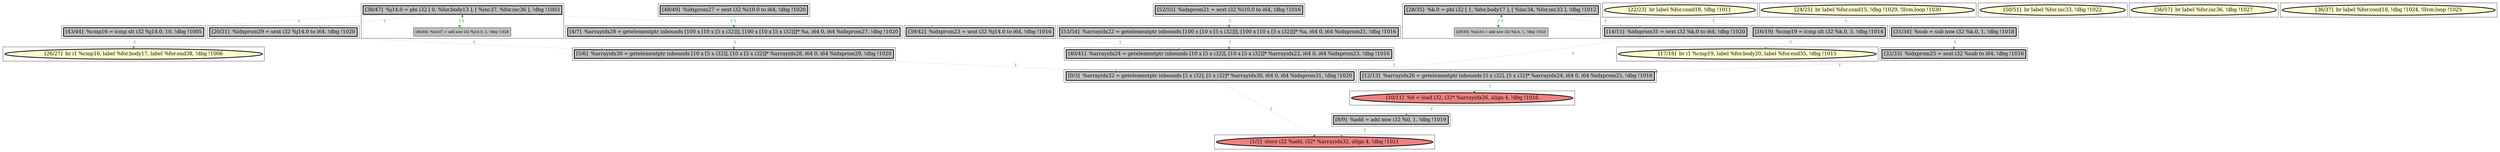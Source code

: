 
digraph G {



node908->node900 [style=dotted,color=forestgreen,label="T",fontcolor=forestgreen ]
node908->node902 [style=dotted,color=forestgreen,label="T",fontcolor=forestgreen ]
node899->node888 [style=dotted,color=forestgreen,label="T",fontcolor=forestgreen ]
node911->node910 [style=dotted,color=forestgreen,label="T",fontcolor=forestgreen ]
node911->node895 [style=dotted,color=forestgreen,label="T",fontcolor=forestgreen ]
node895->node893 [style=dotted,color=forestgreen,label="T",fontcolor=forestgreen ]
node894->node887 [style=dotted,color=forestgreen,label="T",fontcolor=forestgreen ]
node889->node897 [style=dotted,color=forestgreen,label="T",fontcolor=forestgreen ]
node908->node914 [style=dotted,color=forestgreen,label="T",fontcolor=forestgreen ]
node904->node891 [style=dotted,color=forestgreen,label="T",fontcolor=forestgreen ]
node907->node908 [style=dotted,color=forestgreen,label="T",fontcolor=forestgreen ]
node905->node906 [style=dotted,color=forestgreen,label="T",fontcolor=forestgreen ]
node914->node892 [style=dotted,color=forestgreen,label="T",fontcolor=forestgreen ]
node906->node891 [style=dotted,color=forestgreen,label="T",fontcolor=forestgreen ]
node896->node904 [style=dotted,color=forestgreen,label="T",fontcolor=forestgreen ]
node910->node911 [style=dotted,color=forestgreen,label="T",fontcolor=forestgreen ]
node892->node887 [style=dotted,color=forestgreen,label="T",fontcolor=forestgreen ]
node900->node912 [style=dotted,color=forestgreen,label="T",fontcolor=forestgreen ]
node890->node889 [style=dotted,color=forestgreen,label="T",fontcolor=forestgreen ]
node902->node904 [style=dotted,color=forestgreen,label="T",fontcolor=forestgreen ]
node888->node892 [style=dotted,color=forestgreen,label="T",fontcolor=forestgreen ]
node898->node896 [style=dotted,color=forestgreen,label="T",fontcolor=forestgreen ]
node887->node897 [style=dotted,color=forestgreen,label="T",fontcolor=forestgreen ]
node911->node905 [style=dotted,color=forestgreen,label="T",fontcolor=forestgreen ]
node911->node894 [style=dotted,color=forestgreen,label="T",fontcolor=forestgreen ]
node908->node907 [style=dotted,color=forestgreen,label="T",fontcolor=forestgreen ]
node891->node890 [style=dotted,color=forestgreen,label="T",fontcolor=forestgreen ]


subgraph cluster26 {


node915 [penwidth=3.0,fontsize=20,fillcolor=lemonchiffon,label="[22/23]  br label %for.cond18, !dbg !1011",shape=ellipse,style=filled ]



}

subgraph cluster25 {


node914 [penwidth=3.0,fontsize=20,fillcolor=grey,label="[20/21]  %idxprom29 = sext i32 %j14.0 to i64, !dbg !1020",shape=rectangle,style=filled ]



}

subgraph cluster24 {


node913 [penwidth=3.0,fontsize=20,fillcolor=lemonchiffon,label="[24/25]  br label %for.cond15, !dbg !1029, !llvm.loop !1030",shape=ellipse,style=filled ]



}

subgraph cluster22 {


node911 [penwidth=3.0,fontsize=20,fillcolor=grey,label="[28/35]  %k.0 = phi i32 [ 1, %for.body17 ], [ %inc34, %for.inc33 ], !dbg !1012",shape=rectangle,style=filled ]
node910 [fillcolor=grey,label="[29/30]  %inc34 = add nsw i32 %k.0, 1, !dbg !1023",shape=rectangle,style=filled ]



}

subgraph cluster20 {


node908 [penwidth=3.0,fontsize=20,fillcolor=grey,label="[38/47]  %j14.0 = phi i32 [ 0, %for.body13 ], [ %inc37, %for.inc36 ], !dbg !1003",shape=rectangle,style=filled ]
node907 [fillcolor=grey,label="[45/46]  %inc37 = add nsw i32 %j14.0, 1, !dbg !1028",shape=rectangle,style=filled ]



}

subgraph cluster18 {


node905 [penwidth=3.0,fontsize=20,fillcolor=grey,label="[31/34]  %sub = sub nsw i32 %k.0, 1, !dbg !1018",shape=rectangle,style=filled ]



}

subgraph cluster16 {


node903 [penwidth=3.0,fontsize=20,fillcolor=lemonchiffon,label="[50/51]  br label %for.inc33, !dbg !1022",shape=ellipse,style=filled ]



}

subgraph cluster17 {


node904 [penwidth=3.0,fontsize=20,fillcolor=grey,label="[40/41]  %arrayidx24 = getelementptr inbounds [10 x [5 x i32]], [10 x [5 x i32]]* %arrayidx22, i64 0, i64 %idxprom23, !dbg !1016",shape=rectangle,style=filled ]



}

subgraph cluster4 {


node891 [penwidth=3.0,fontsize=20,fillcolor=grey,label="[12/13]  %arrayidx26 = getelementptr inbounds [5 x i32], [5 x i32]* %arrayidx24, i64 0, i64 %idxprom25, !dbg !1016",shape=rectangle,style=filled ]



}

subgraph cluster3 {


node890 [penwidth=3.0,fontsize=20,fillcolor=lightcoral,label="[10/11]  %0 = load i32, i32* %arrayidx26, align 4, !dbg !1016",shape=ellipse,style=filled ]



}

subgraph cluster2 {


node889 [penwidth=3.0,fontsize=20,fillcolor=grey,label="[8/9]  %add = add nsw i32 %0, 1, !dbg !1019",shape=rectangle,style=filled ]



}

subgraph cluster1 {


node888 [penwidth=3.0,fontsize=20,fillcolor=grey,label="[4/7]  %arrayidx28 = getelementptr inbounds [100 x [10 x [5 x i32]]], [100 x [10 x [5 x i32]]]* %a, i64 0, i64 %idxprom27, !dbg !1020",shape=rectangle,style=filled ]



}

subgraph cluster12 {


node899 [penwidth=3.0,fontsize=20,fillcolor=grey,label="[48/49]  %idxprom27 = sext i32 %i10.0 to i64, !dbg !1020",shape=rectangle,style=filled ]



}

subgraph cluster5 {


node892 [penwidth=3.0,fontsize=20,fillcolor=grey,label="[5/6]  %arrayidx30 = getelementptr inbounds [10 x [5 x i32]], [10 x [5 x i32]]* %arrayidx28, i64 0, i64 %idxprom29, !dbg !1020",shape=rectangle,style=filled ]



}

subgraph cluster0 {


node887 [penwidth=3.0,fontsize=20,fillcolor=grey,label="[0/3]  %arrayidx32 = getelementptr inbounds [5 x i32], [5 x i32]* %arrayidx30, i64 0, i64 %idxprom31, !dbg !1020",shape=rectangle,style=filled ]



}

subgraph cluster6 {


node893 [penwidth=3.0,fontsize=20,fillcolor=lemonchiffon,label="[17/18]  br i1 %cmp19, label %for.body20, label %for.end35, !dbg !1015",shape=ellipse,style=filled ]



}

subgraph cluster14 {


node901 [penwidth=3.0,fontsize=20,fillcolor=lemonchiffon,label="[56/57]  br label %for.inc36, !dbg !1027",shape=ellipse,style=filled ]



}

subgraph cluster7 {


node894 [penwidth=3.0,fontsize=20,fillcolor=grey,label="[14/15]  %idxprom31 = sext i32 %k.0 to i64, !dbg !1020",shape=rectangle,style=filled ]



}

subgraph cluster23 {


node912 [penwidth=3.0,fontsize=20,fillcolor=lemonchiffon,label="[26/27]  br i1 %cmp16, label %for.body17, label %for.end38, !dbg !1006",shape=ellipse,style=filled ]



}

subgraph cluster8 {


node895 [penwidth=3.0,fontsize=20,fillcolor=grey,label="[16/19]  %cmp19 = icmp slt i32 %k.0, 5, !dbg !1014",shape=rectangle,style=filled ]



}

subgraph cluster21 {


node909 [penwidth=3.0,fontsize=20,fillcolor=lemonchiffon,label="[36/37]  br label %for.cond18, !dbg !1024, !llvm.loop !1025",shape=ellipse,style=filled ]



}

subgraph cluster9 {


node896 [penwidth=3.0,fontsize=20,fillcolor=grey,label="[53/54]  %arrayidx22 = getelementptr inbounds [100 x [10 x [5 x i32]]], [100 x [10 x [5 x i32]]]* %a, i64 0, i64 %idxprom21, !dbg !1016",shape=rectangle,style=filled ]



}

subgraph cluster19 {


node906 [penwidth=3.0,fontsize=20,fillcolor=grey,label="[32/33]  %idxprom25 = sext i32 %sub to i64, !dbg !1016",shape=rectangle,style=filled ]



}

subgraph cluster10 {


node897 [penwidth=3.0,fontsize=20,fillcolor=lightcoral,label="[1/2]  store i32 %add, i32* %arrayidx32, align 4, !dbg !1021",shape=ellipse,style=filled ]



}

subgraph cluster11 {


node898 [penwidth=3.0,fontsize=20,fillcolor=grey,label="[52/55]  %idxprom21 = sext i32 %i10.0 to i64, !dbg !1016",shape=rectangle,style=filled ]



}

subgraph cluster13 {


node900 [penwidth=3.0,fontsize=20,fillcolor=grey,label="[43/44]  %cmp16 = icmp slt i32 %j14.0, 10, !dbg !1005",shape=rectangle,style=filled ]



}

subgraph cluster15 {


node902 [penwidth=3.0,fontsize=20,fillcolor=grey,label="[39/42]  %idxprom23 = sext i32 %j14.0 to i64, !dbg !1016",shape=rectangle,style=filled ]



}

}
